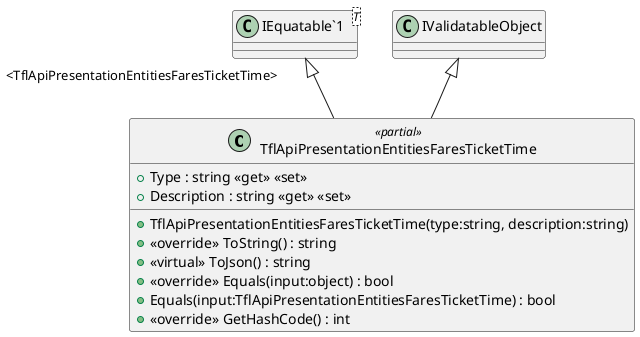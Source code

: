 @startuml
class TflApiPresentationEntitiesFaresTicketTime <<partial>> {
    + TflApiPresentationEntitiesFaresTicketTime(type:string, description:string)
    + Type : string <<get>> <<set>>
    + Description : string <<get>> <<set>>
    + <<override>> ToString() : string
    + <<virtual>> ToJson() : string
    + <<override>> Equals(input:object) : bool
    + Equals(input:TflApiPresentationEntitiesFaresTicketTime) : bool
    + <<override>> GetHashCode() : int
}
class "IEquatable`1"<T> {
}
"IEquatable`1" "<TflApiPresentationEntitiesFaresTicketTime>" <|-- TflApiPresentationEntitiesFaresTicketTime
IValidatableObject <|-- TflApiPresentationEntitiesFaresTicketTime
@enduml
